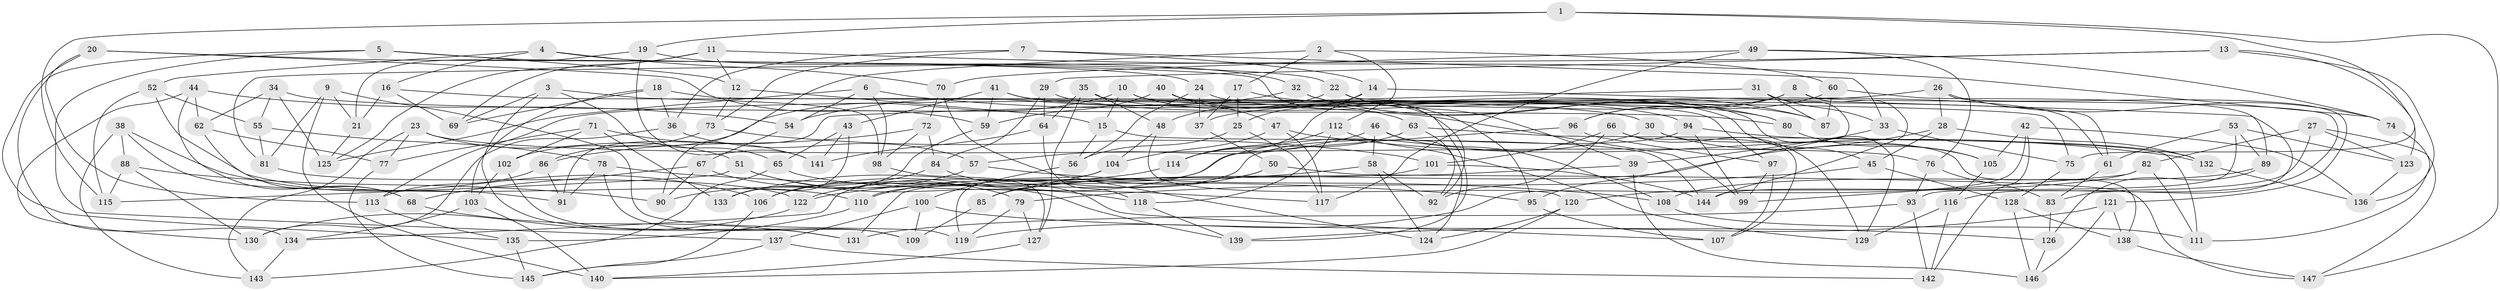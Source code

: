 // coarse degree distribution, {3: 0.18181818181818182, 4: 0.1590909090909091, 5: 0.18181818181818182, 9: 0.045454545454545456, 11: 0.045454545454545456, 8: 0.06818181818181818, 7: 0.09090909090909091, 14: 0.022727272727272728, 6: 0.11363636363636363, 2: 0.022727272727272728, 10: 0.022727272727272728, 12: 0.022727272727272728, 18: 0.022727272727272728}
// Generated by graph-tools (version 1.1) at 2025/01/03/04/25 22:01:02]
// undirected, 147 vertices, 294 edges
graph export_dot {
graph [start="1"]
  node [color=gray90,style=filled];
  1;
  2;
  3;
  4;
  5;
  6;
  7;
  8;
  9;
  10;
  11;
  12;
  13;
  14;
  15;
  16;
  17;
  18;
  19;
  20;
  21;
  22;
  23;
  24;
  25;
  26;
  27;
  28;
  29;
  30;
  31;
  32;
  33;
  34;
  35;
  36;
  37;
  38;
  39;
  40;
  41;
  42;
  43;
  44;
  45;
  46;
  47;
  48;
  49;
  50;
  51;
  52;
  53;
  54;
  55;
  56;
  57;
  58;
  59;
  60;
  61;
  62;
  63;
  64;
  65;
  66;
  67;
  68;
  69;
  70;
  71;
  72;
  73;
  74;
  75;
  76;
  77;
  78;
  79;
  80;
  81;
  82;
  83;
  84;
  85;
  86;
  87;
  88;
  89;
  90;
  91;
  92;
  93;
  94;
  95;
  96;
  97;
  98;
  99;
  100;
  101;
  102;
  103;
  104;
  105;
  106;
  107;
  108;
  109;
  110;
  111;
  112;
  113;
  114;
  115;
  116;
  117;
  118;
  119;
  120;
  121;
  122;
  123;
  124;
  125;
  126;
  127;
  128;
  129;
  130;
  131;
  132;
  133;
  134;
  135;
  136;
  137;
  138;
  139;
  140;
  141;
  142;
  143;
  144;
  145;
  146;
  147;
  1 -- 75;
  1 -- 115;
  1 -- 147;
  1 -- 19;
  2 -- 17;
  2 -- 60;
  2 -- 112;
  2 -- 90;
  3 -- 69;
  3 -- 98;
  3 -- 65;
  3 -- 131;
  4 -- 16;
  4 -- 22;
  4 -- 52;
  4 -- 70;
  5 -- 134;
  5 -- 12;
  5 -- 92;
  5 -- 137;
  6 -- 125;
  6 -- 98;
  6 -- 99;
  6 -- 54;
  7 -- 73;
  7 -- 14;
  7 -- 33;
  7 -- 36;
  8 -- 116;
  8 -- 144;
  8 -- 37;
  8 -- 96;
  9 -- 119;
  9 -- 140;
  9 -- 21;
  9 -- 81;
  10 -- 86;
  10 -- 15;
  10 -- 63;
  10 -- 61;
  11 -- 74;
  11 -- 69;
  11 -- 12;
  11 -- 125;
  12 -- 73;
  12 -- 15;
  13 -- 29;
  13 -- 81;
  13 -- 123;
  13 -- 136;
  14 -- 114;
  14 -- 83;
  14 -- 25;
  15 -- 56;
  15 -- 144;
  16 -- 69;
  16 -- 21;
  16 -- 30;
  17 -- 25;
  17 -- 37;
  17 -- 80;
  18 -- 69;
  18 -- 36;
  18 -- 75;
  18 -- 103;
  19 -- 21;
  19 -- 32;
  19 -- 141;
  20 -- 24;
  20 -- 113;
  20 -- 135;
  20 -- 59;
  21 -- 125;
  22 -- 39;
  22 -- 48;
  22 -- 61;
  23 -- 51;
  23 -- 76;
  23 -- 143;
  23 -- 77;
  24 -- 37;
  24 -- 129;
  24 -- 56;
  25 -- 56;
  25 -- 117;
  26 -- 121;
  26 -- 28;
  26 -- 113;
  26 -- 74;
  27 -- 123;
  27 -- 144;
  27 -- 82;
  27 -- 147;
  28 -- 45;
  28 -- 85;
  28 -- 132;
  29 -- 64;
  29 -- 84;
  29 -- 87;
  30 -- 105;
  30 -- 138;
  30 -- 106;
  31 -- 87;
  31 -- 95;
  31 -- 33;
  31 -- 91;
  32 -- 87;
  32 -- 54;
  32 -- 80;
  33 -- 39;
  33 -- 75;
  34 -- 55;
  34 -- 80;
  34 -- 62;
  34 -- 125;
  35 -- 127;
  35 -- 48;
  35 -- 64;
  35 -- 45;
  36 -- 57;
  36 -- 130;
  37 -- 50;
  38 -- 88;
  38 -- 91;
  38 -- 106;
  38 -- 143;
  39 -- 146;
  39 -- 85;
  40 -- 95;
  40 -- 139;
  40 -- 59;
  40 -- 47;
  41 -- 94;
  41 -- 59;
  41 -- 43;
  41 -- 97;
  42 -- 136;
  42 -- 119;
  42 -- 142;
  42 -- 105;
  43 -- 133;
  43 -- 65;
  43 -- 141;
  44 -- 68;
  44 -- 130;
  44 -- 54;
  44 -- 62;
  45 -- 79;
  45 -- 128;
  46 -- 58;
  46 -- 108;
  46 -- 57;
  46 -- 124;
  47 -- 132;
  47 -- 104;
  47 -- 117;
  48 -- 104;
  48 -- 120;
  49 -- 74;
  49 -- 117;
  49 -- 70;
  49 -- 76;
  50 -- 85;
  50 -- 110;
  50 -- 147;
  51 -- 139;
  51 -- 115;
  51 -- 118;
  52 -- 55;
  52 -- 115;
  52 -- 110;
  53 -- 123;
  53 -- 93;
  53 -- 61;
  53 -- 89;
  54 -- 67;
  55 -- 81;
  55 -- 78;
  56 -- 100;
  57 -- 108;
  57 -- 90;
  58 -- 122;
  58 -- 124;
  58 -- 92;
  59 -- 133;
  60 -- 89;
  60 -- 96;
  60 -- 87;
  61 -- 83;
  62 -- 68;
  62 -- 77;
  63 -- 111;
  63 -- 114;
  63 -- 92;
  64 -- 118;
  64 -- 141;
  65 -- 143;
  65 -- 117;
  66 -- 92;
  66 -- 129;
  66 -- 107;
  66 -- 101;
  67 -- 79;
  67 -- 90;
  67 -- 68;
  68 -- 131;
  70 -- 124;
  70 -- 72;
  71 -- 77;
  71 -- 141;
  71 -- 102;
  71 -- 133;
  72 -- 98;
  72 -- 84;
  72 -- 86;
  73 -- 102;
  73 -- 101;
  74 -- 111;
  75 -- 128;
  76 -- 83;
  76 -- 93;
  77 -- 145;
  78 -- 95;
  78 -- 91;
  78 -- 109;
  79 -- 119;
  79 -- 127;
  80 -- 105;
  81 -- 122;
  82 -- 120;
  82 -- 111;
  82 -- 99;
  83 -- 126;
  84 -- 107;
  84 -- 106;
  85 -- 109;
  86 -- 113;
  86 -- 91;
  88 -- 130;
  88 -- 90;
  88 -- 115;
  89 -- 108;
  89 -- 126;
  93 -- 131;
  93 -- 142;
  94 -- 99;
  94 -- 110;
  94 -- 132;
  95 -- 107;
  96 -- 97;
  96 -- 134;
  97 -- 107;
  97 -- 99;
  98 -- 127;
  100 -- 109;
  100 -- 126;
  100 -- 137;
  101 -- 131;
  101 -- 144;
  102 -- 103;
  102 -- 109;
  103 -- 134;
  103 -- 140;
  104 -- 122;
  104 -- 119;
  105 -- 116;
  106 -- 145;
  108 -- 111;
  110 -- 135;
  112 -- 129;
  112 -- 118;
  112 -- 114;
  113 -- 135;
  114 -- 133;
  116 -- 129;
  116 -- 142;
  118 -- 139;
  120 -- 140;
  120 -- 124;
  121 -- 146;
  121 -- 139;
  121 -- 138;
  122 -- 130;
  123 -- 136;
  126 -- 146;
  127 -- 140;
  128 -- 138;
  128 -- 146;
  132 -- 136;
  134 -- 143;
  135 -- 145;
  137 -- 142;
  137 -- 145;
  138 -- 147;
}
